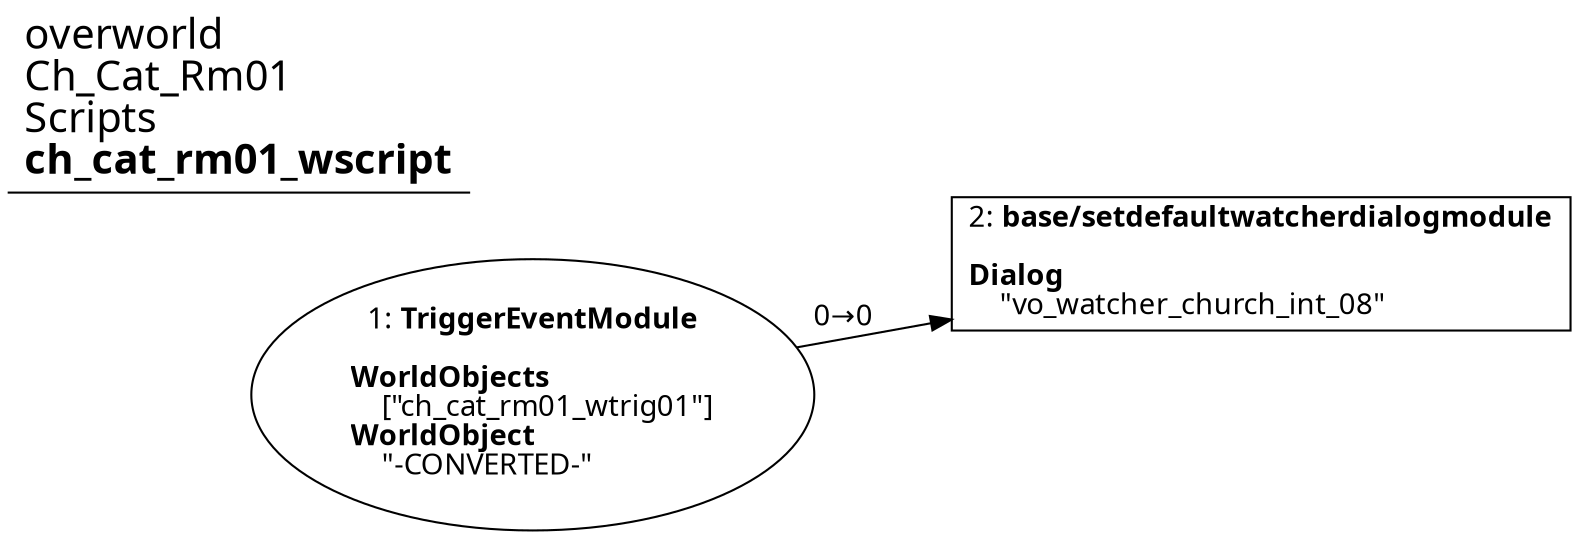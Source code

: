 digraph {
    layout = fdp;
    overlap = prism;
    sep = "+16";
    splines = spline;

    node [ shape = box ];

    graph [ fontname = "Segoe UI" ];
    node [ fontname = "Segoe UI" ];
    edge [ fontname = "Segoe UI" ];

    1 [ label = <1: <b>TriggerEventModule</b><br/><br/><b>WorldObjects</b><br align="left"/>    [&quot;ch_cat_rm01_wtrig01&quot;]<br align="left"/><b>WorldObject</b><br align="left"/>    &quot;-CONVERTED-&quot;<br align="left"/>> ];
    1 [ shape = oval ]
    1 [ pos = "0.287,-0.078!" ];
    1 -> 2 [ label = "0→0" ];

    2 [ label = <2: <b>base/setdefaultwatcherdialogmodule</b><br/><br/><b>Dialog</b><br align="left"/>    &quot;vo_watcher_church_int_08&quot;<br align="left"/>> ];
    2 [ pos = "0.588,-0.083000004!" ];

    title [ pos = "0.286,-0.07700001!" ];
    title [ shape = underline ];
    title [ label = <<font point-size="20">overworld<br align="left"/>Ch_Cat_Rm01<br align="left"/>Scripts<br align="left"/><b>ch_cat_rm01_wscript</b><br align="left"/></font>> ];
}
